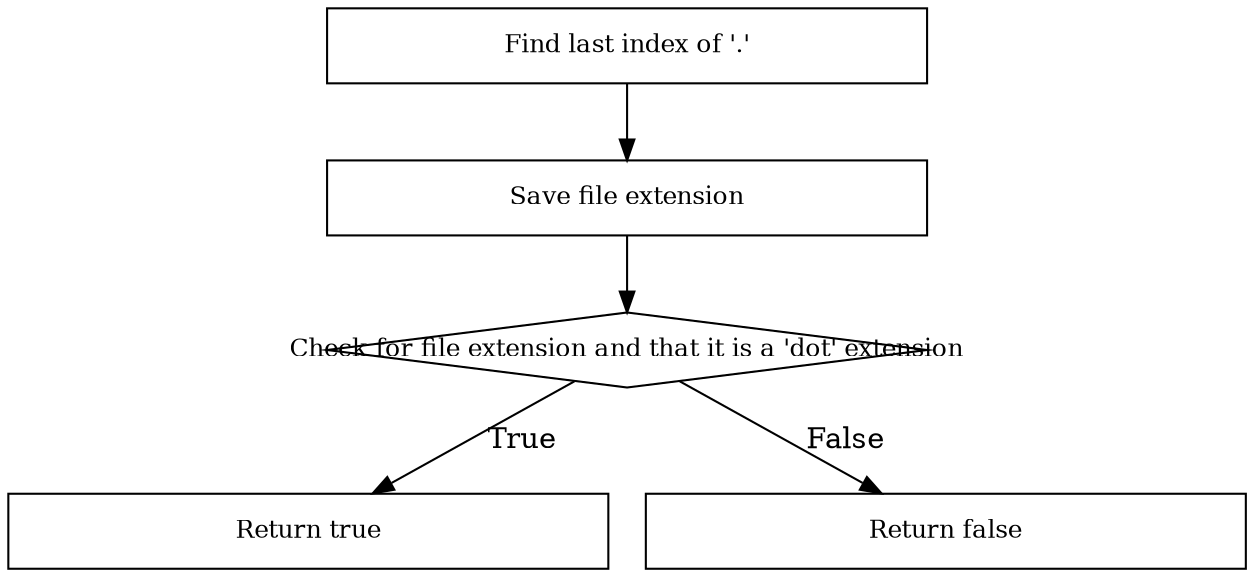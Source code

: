 digraph "Is Dot File" {
    rankdir="TB";
    node [shape="rectangle",fixedsize=true,height=0.5,width=4.0,fontsize=12];

    last_index [label="Find last index of '.'"];
    save_ext [label="Save file extension"];
    check_ext [label="Check for file extension and that it is a 'dot' extension",shape=diamond];
    return_true [label="Return true"];
    return_false [label="Return false"];

    last_index -> save_ext -> check_ext;
    check_ext -> return_true [label="True"];
    check_ext -> return_false [label="False"];
}
